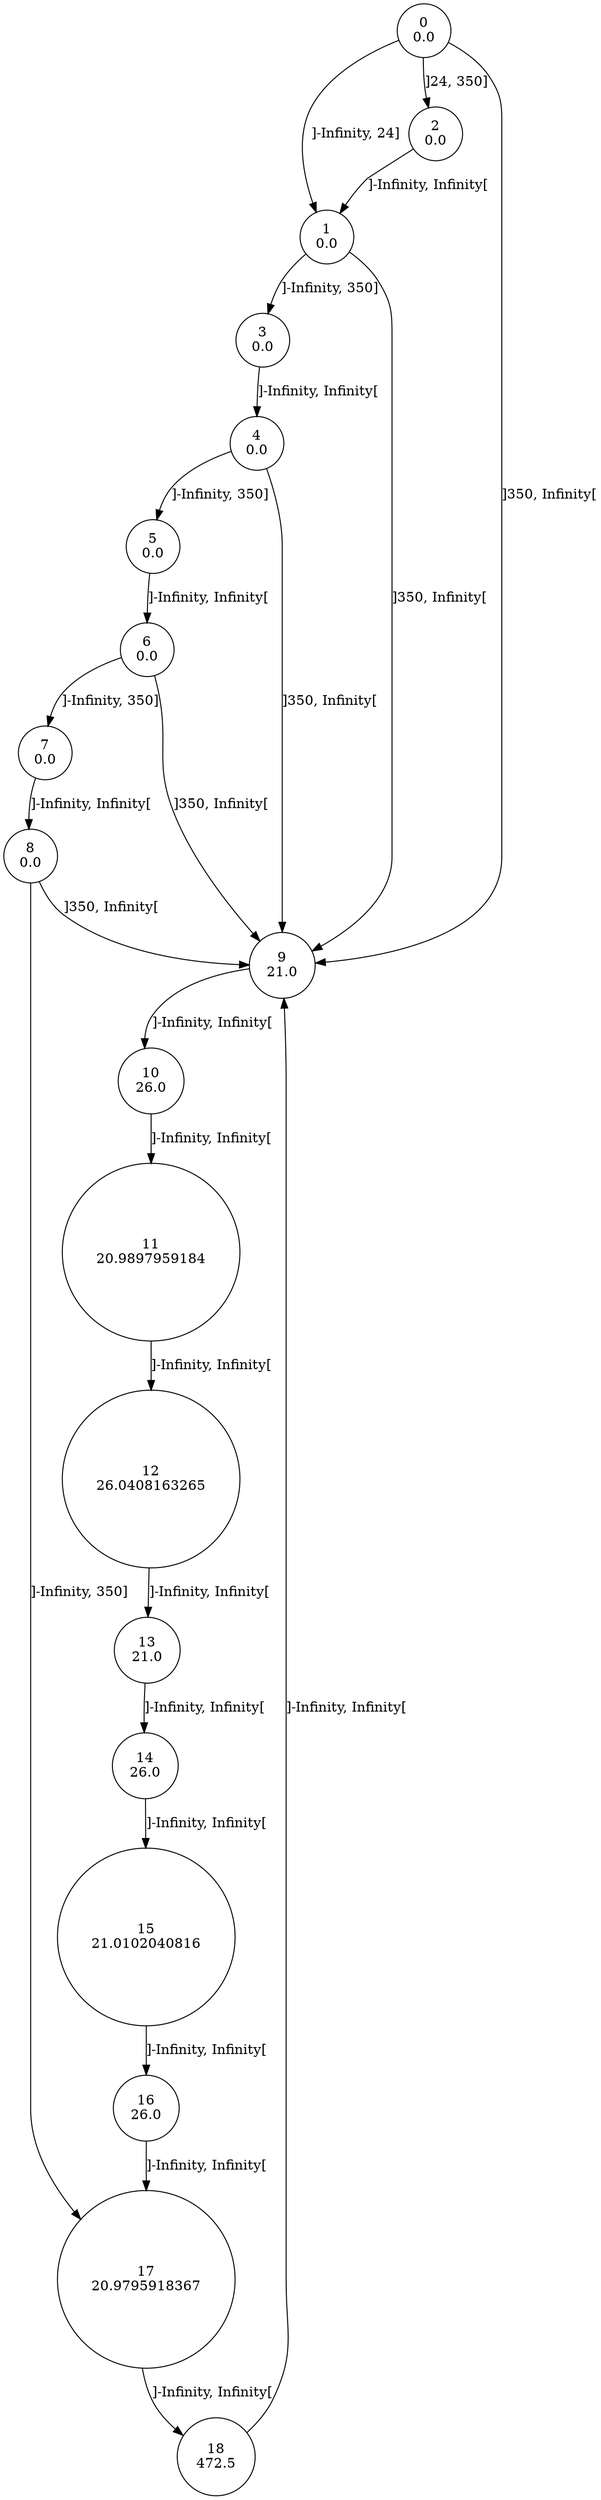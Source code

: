 digraph a {
0 [shape=circle, label="0\n0.0"];
	0 -> 1 [label="]-Infinity, 24]"];
	0 -> 2 [label="]24, 350]"];
	0 -> 9 [label="]350, Infinity["];
1 [shape=circle, label="1\n0.0"];
	1 -> 3 [label="]-Infinity, 350]"];
	1 -> 9 [label="]350, Infinity["];
2 [shape=circle, label="2\n0.0"];
	2 -> 1 [label="]-Infinity, Infinity["];
3 [shape=circle, label="3\n0.0"];
	3 -> 4 [label="]-Infinity, Infinity["];
4 [shape=circle, label="4\n0.0"];
	4 -> 5 [label="]-Infinity, 350]"];
	4 -> 9 [label="]350, Infinity["];
5 [shape=circle, label="5\n0.0"];
	5 -> 6 [label="]-Infinity, Infinity["];
6 [shape=circle, label="6\n0.0"];
	6 -> 7 [label="]-Infinity, 350]"];
	6 -> 9 [label="]350, Infinity["];
7 [shape=circle, label="7\n0.0"];
	7 -> 8 [label="]-Infinity, Infinity["];
8 [shape=circle, label="8\n0.0"];
	8 -> 17 [label="]-Infinity, 350]"];
	8 -> 9 [label="]350, Infinity["];
9 [shape=circle, label="9\n21.0"];
	9 -> 10 [label="]-Infinity, Infinity["];
10 [shape=circle, label="10\n26.0"];
	10 -> 11 [label="]-Infinity, Infinity["];
11 [shape=circle, label="11\n20.9897959184"];
	11 -> 12 [label="]-Infinity, Infinity["];
12 [shape=circle, label="12\n26.0408163265"];
	12 -> 13 [label="]-Infinity, Infinity["];
13 [shape=circle, label="13\n21.0"];
	13 -> 14 [label="]-Infinity, Infinity["];
14 [shape=circle, label="14\n26.0"];
	14 -> 15 [label="]-Infinity, Infinity["];
15 [shape=circle, label="15\n21.0102040816"];
	15 -> 16 [label="]-Infinity, Infinity["];
16 [shape=circle, label="16\n26.0"];
	16 -> 17 [label="]-Infinity, Infinity["];
17 [shape=circle, label="17\n20.9795918367"];
	17 -> 18 [label="]-Infinity, Infinity["];
18 [shape=circle, label="18\n472.5"];
	18 -> 9 [label="]-Infinity, Infinity["];
}